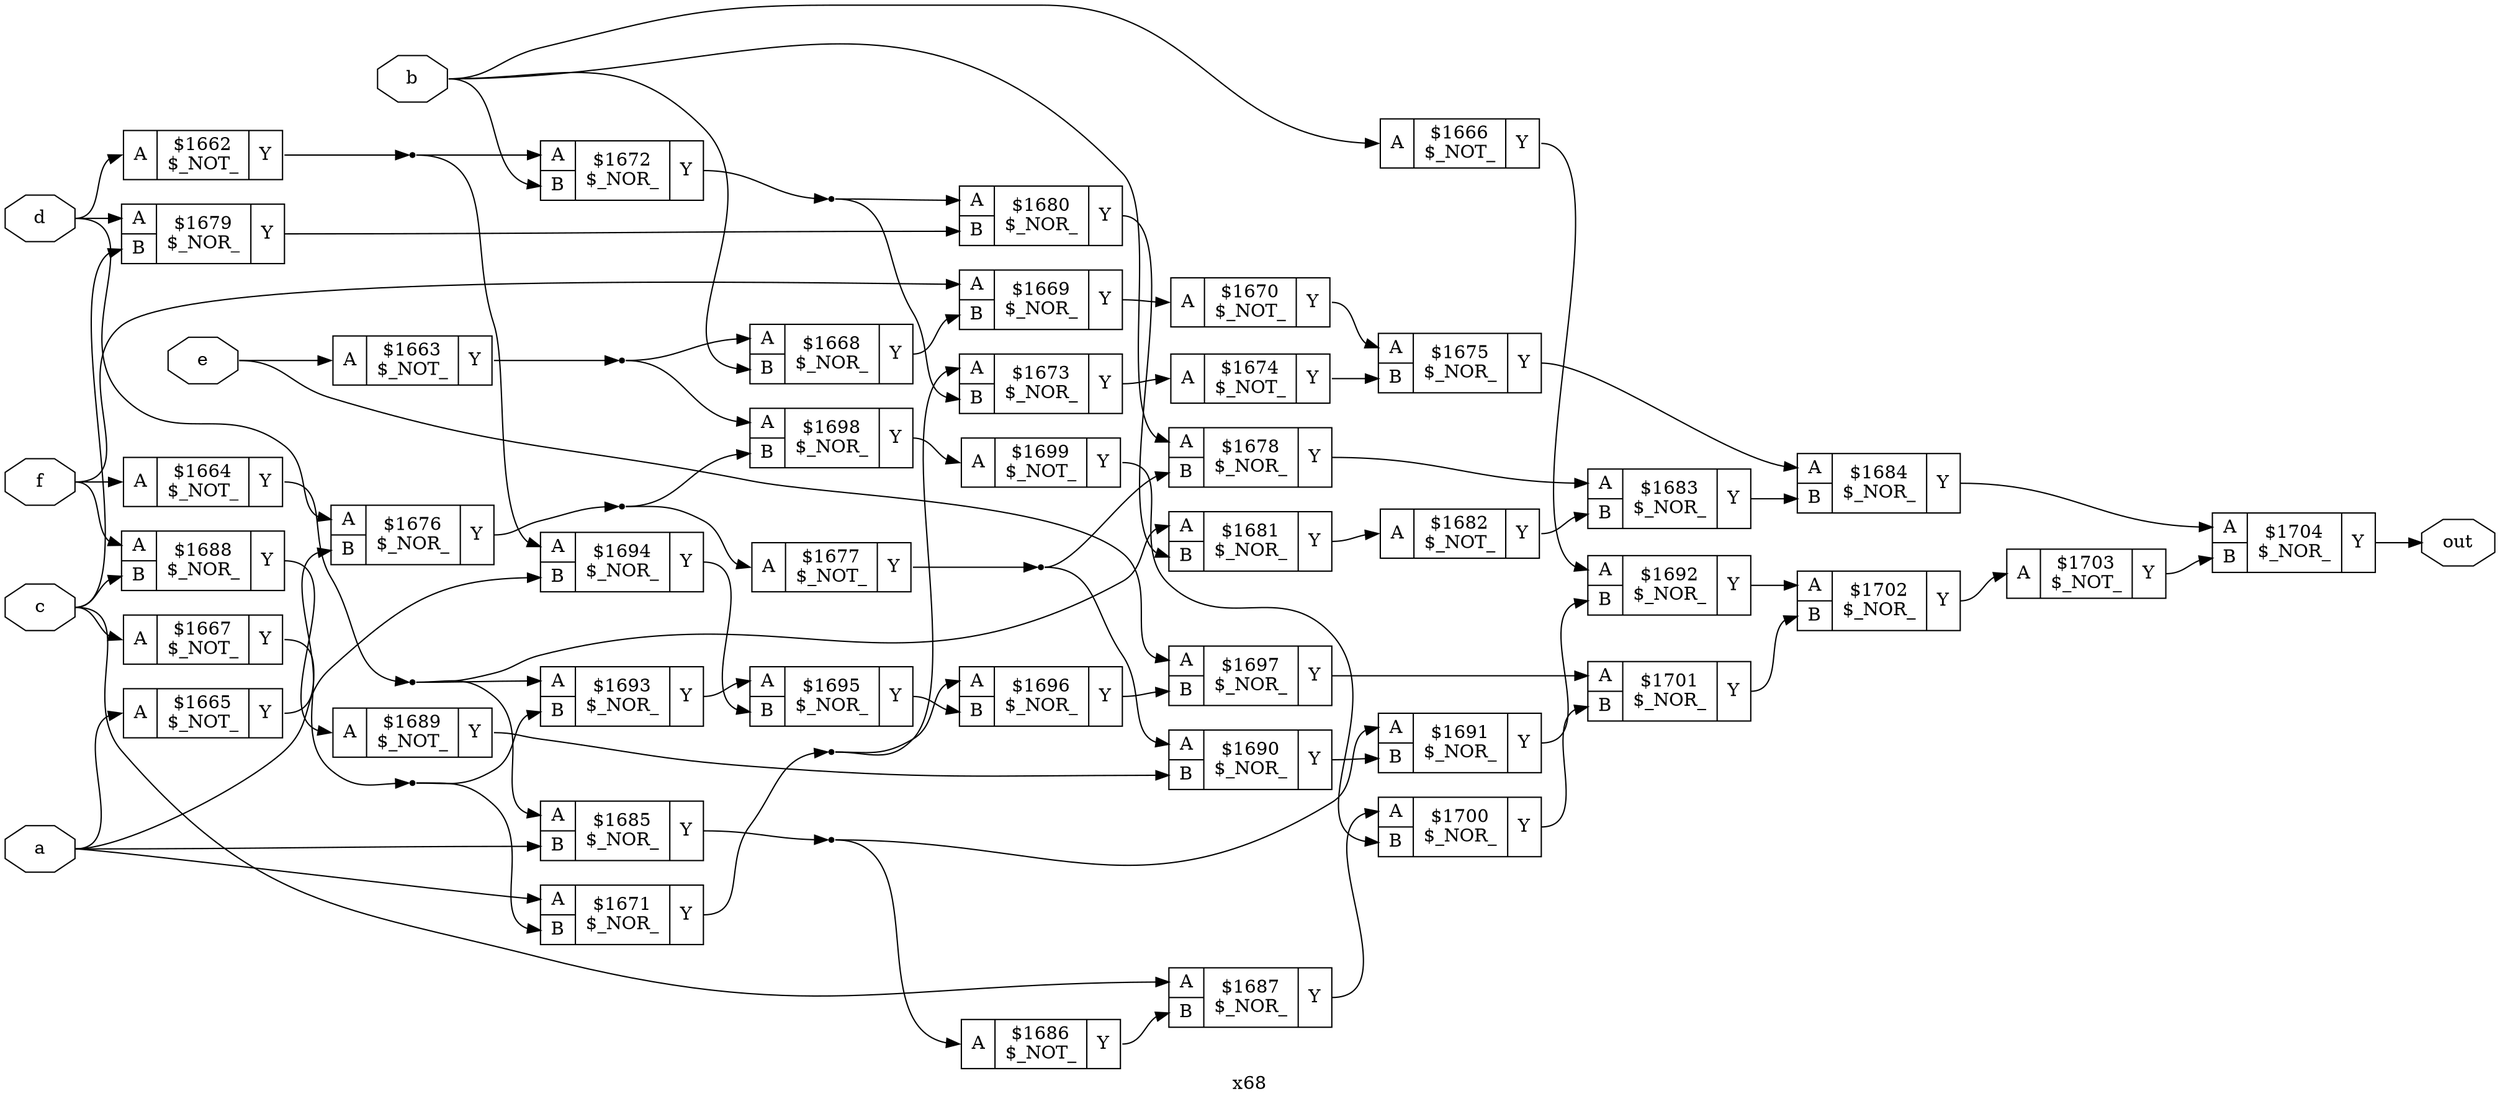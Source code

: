 digraph "x68" {
label="x68";
rankdir="LR";
remincross=true;
n43 [ shape=octagon, label="a", color="black", fontcolor="black" ];
n44 [ shape=octagon, label="b", color="black", fontcolor="black" ];
n45 [ shape=octagon, label="c", color="black", fontcolor="black" ];
n46 [ shape=octagon, label="d", color="black", fontcolor="black" ];
n47 [ shape=octagon, label="e", color="black", fontcolor="black" ];
n48 [ shape=octagon, label="f", color="black", fontcolor="black" ];
n49 [ shape=octagon, label="out", color="black", fontcolor="black" ];
c52 [ shape=record, label="{{<p50> A}|$1662\n$_NOT_|{<p51> Y}}" ];
c53 [ shape=record, label="{{<p50> A}|$1663\n$_NOT_|{<p51> Y}}" ];
c54 [ shape=record, label="{{<p50> A}|$1664\n$_NOT_|{<p51> Y}}" ];
c55 [ shape=record, label="{{<p50> A}|$1665\n$_NOT_|{<p51> Y}}" ];
c56 [ shape=record, label="{{<p50> A}|$1666\n$_NOT_|{<p51> Y}}" ];
c57 [ shape=record, label="{{<p50> A}|$1667\n$_NOT_|{<p51> Y}}" ];
c59 [ shape=record, label="{{<p50> A|<p58> B}|$1668\n$_NOR_|{<p51> Y}}" ];
c60 [ shape=record, label="{{<p50> A|<p58> B}|$1669\n$_NOR_|{<p51> Y}}" ];
c61 [ shape=record, label="{{<p50> A}|$1670\n$_NOT_|{<p51> Y}}" ];
c62 [ shape=record, label="{{<p50> A|<p58> B}|$1671\n$_NOR_|{<p51> Y}}" ];
c63 [ shape=record, label="{{<p50> A|<p58> B}|$1672\n$_NOR_|{<p51> Y}}" ];
c64 [ shape=record, label="{{<p50> A|<p58> B}|$1673\n$_NOR_|{<p51> Y}}" ];
c65 [ shape=record, label="{{<p50> A}|$1674\n$_NOT_|{<p51> Y}}" ];
c66 [ shape=record, label="{{<p50> A|<p58> B}|$1675\n$_NOR_|{<p51> Y}}" ];
c67 [ shape=record, label="{{<p50> A|<p58> B}|$1676\n$_NOR_|{<p51> Y}}" ];
c68 [ shape=record, label="{{<p50> A}|$1677\n$_NOT_|{<p51> Y}}" ];
c69 [ shape=record, label="{{<p50> A|<p58> B}|$1678\n$_NOR_|{<p51> Y}}" ];
c70 [ shape=record, label="{{<p50> A|<p58> B}|$1679\n$_NOR_|{<p51> Y}}" ];
c71 [ shape=record, label="{{<p50> A|<p58> B}|$1680\n$_NOR_|{<p51> Y}}" ];
c72 [ shape=record, label="{{<p50> A|<p58> B}|$1681\n$_NOR_|{<p51> Y}}" ];
c73 [ shape=record, label="{{<p50> A}|$1682\n$_NOT_|{<p51> Y}}" ];
c74 [ shape=record, label="{{<p50> A|<p58> B}|$1683\n$_NOR_|{<p51> Y}}" ];
c75 [ shape=record, label="{{<p50> A|<p58> B}|$1684\n$_NOR_|{<p51> Y}}" ];
c76 [ shape=record, label="{{<p50> A|<p58> B}|$1685\n$_NOR_|{<p51> Y}}" ];
c77 [ shape=record, label="{{<p50> A}|$1686\n$_NOT_|{<p51> Y}}" ];
c78 [ shape=record, label="{{<p50> A|<p58> B}|$1687\n$_NOR_|{<p51> Y}}" ];
c79 [ shape=record, label="{{<p50> A|<p58> B}|$1688\n$_NOR_|{<p51> Y}}" ];
c80 [ shape=record, label="{{<p50> A}|$1689\n$_NOT_|{<p51> Y}}" ];
c81 [ shape=record, label="{{<p50> A|<p58> B}|$1690\n$_NOR_|{<p51> Y}}" ];
c82 [ shape=record, label="{{<p50> A|<p58> B}|$1691\n$_NOR_|{<p51> Y}}" ];
c83 [ shape=record, label="{{<p50> A|<p58> B}|$1692\n$_NOR_|{<p51> Y}}" ];
c84 [ shape=record, label="{{<p50> A|<p58> B}|$1693\n$_NOR_|{<p51> Y}}" ];
c85 [ shape=record, label="{{<p50> A|<p58> B}|$1694\n$_NOR_|{<p51> Y}}" ];
c86 [ shape=record, label="{{<p50> A|<p58> B}|$1695\n$_NOR_|{<p51> Y}}" ];
c87 [ shape=record, label="{{<p50> A|<p58> B}|$1696\n$_NOR_|{<p51> Y}}" ];
c88 [ shape=record, label="{{<p50> A|<p58> B}|$1697\n$_NOR_|{<p51> Y}}" ];
c89 [ shape=record, label="{{<p50> A|<p58> B}|$1698\n$_NOR_|{<p51> Y}}" ];
c90 [ shape=record, label="{{<p50> A}|$1699\n$_NOT_|{<p51> Y}}" ];
c91 [ shape=record, label="{{<p50> A|<p58> B}|$1700\n$_NOR_|{<p51> Y}}" ];
c92 [ shape=record, label="{{<p50> A|<p58> B}|$1701\n$_NOR_|{<p51> Y}}" ];
c93 [ shape=record, label="{{<p50> A|<p58> B}|$1702\n$_NOR_|{<p51> Y}}" ];
c94 [ shape=record, label="{{<p50> A}|$1703\n$_NOT_|{<p51> Y}}" ];
c95 [ shape=record, label="{{<p50> A|<p58> B}|$1704\n$_NOR_|{<p51> Y}}" ];
n1 [ shape=point ];
c54:p51:e -> n1:w [color="black", label=""];
n1:e -> c72:p50:w [color="black", label=""];
n1:e -> c76:p50:w [color="black", label=""];
n1:e -> c84:p50:w [color="black", label=""];
c64:p51:e -> c65:p50:w [color="black", label=""];
c65:p51:e -> c66:p58:w [color="black", label=""];
c66:p51:e -> c75:p50:w [color="black", label=""];
n13 [ shape=point ];
c67:p51:e -> n13:w [color="black", label=""];
n13:e -> c68:p50:w [color="black", label=""];
n13:e -> c89:p58:w [color="black", label=""];
n14 [ shape=point ];
c68:p51:e -> n14:w [color="black", label=""];
n14:e -> c69:p58:w [color="black", label=""];
n14:e -> c81:p50:w [color="black", label=""];
c69:p51:e -> c74:p50:w [color="black", label=""];
c70:p51:e -> c71:p58:w [color="black", label=""];
c71:p51:e -> c72:p58:w [color="black", label=""];
c72:p51:e -> c73:p50:w [color="black", label=""];
c73:p51:e -> c74:p58:w [color="black", label=""];
c55:p51:e -> c67:p58:w [color="black", label=""];
c74:p51:e -> c75:p58:w [color="black", label=""];
c75:p51:e -> c95:p50:w [color="black", label=""];
n22 [ shape=point ];
c76:p51:e -> n22:w [color="black", label=""];
n22:e -> c77:p50:w [color="black", label=""];
n22:e -> c82:p50:w [color="black", label=""];
c77:p51:e -> c78:p58:w [color="black", label=""];
c78:p51:e -> c91:p50:w [color="black", label=""];
c79:p51:e -> c80:p50:w [color="black", label=""];
c80:p51:e -> c81:p58:w [color="black", label=""];
c81:p51:e -> c82:p58:w [color="black", label=""];
c82:p51:e -> c83:p58:w [color="black", label=""];
c83:p51:e -> c93:p50:w [color="black", label=""];
c56:p51:e -> c83:p50:w [color="black", label=""];
c84:p51:e -> c86:p50:w [color="black", label=""];
c85:p51:e -> c86:p58:w [color="black", label=""];
c86:p51:e -> c87:p58:w [color="black", label=""];
c87:p51:e -> c88:p58:w [color="black", label=""];
c88:p51:e -> c92:p50:w [color="black", label=""];
c89:p51:e -> c90:p50:w [color="black", label=""];
c90:p51:e -> c91:p58:w [color="black", label=""];
c91:p51:e -> c92:p58:w [color="black", label=""];
c92:p51:e -> c93:p58:w [color="black", label=""];
c93:p51:e -> c94:p50:w [color="black", label=""];
n4 [ shape=point ];
c57:p51:e -> n4:w [color="black", label=""];
n4:e -> c62:p58:w [color="black", label=""];
n4:e -> c84:p58:w [color="black", label=""];
c94:p51:e -> c95:p58:w [color="black", label=""];
n41 [ shape=point ];
c52:p51:e -> n41:w [color="black", label=""];
n41:e -> c63:p50:w [color="black", label=""];
n41:e -> c85:p50:w [color="black", label=""];
n42 [ shape=point ];
c53:p51:e -> n42:w [color="black", label=""];
n42:e -> c59:p50:w [color="black", label=""];
n42:e -> c89:p50:w [color="black", label=""];
n43:e -> c55:p50:w [color="black", label=""];
n43:e -> c62:p50:w [color="black", label=""];
n43:e -> c76:p58:w [color="black", label=""];
n43:e -> c85:p58:w [color="black", label=""];
n44:e -> c56:p50:w [color="black", label=""];
n44:e -> c59:p58:w [color="black", label=""];
n44:e -> c63:p58:w [color="black", label=""];
n44:e -> c69:p50:w [color="black", label=""];
n45:e -> c57:p50:w [color="black", label=""];
n45:e -> c70:p58:w [color="black", label=""];
n45:e -> c78:p50:w [color="black", label=""];
n45:e -> c79:p58:w [color="black", label=""];
n46:e -> c52:p50:w [color="black", label=""];
n46:e -> c67:p50:w [color="black", label=""];
n46:e -> c70:p50:w [color="black", label=""];
n47:e -> c53:p50:w [color="black", label=""];
n47:e -> c88:p50:w [color="black", label=""];
n48:e -> c54:p50:w [color="black", label=""];
n48:e -> c60:p50:w [color="black", label=""];
n48:e -> c79:p50:w [color="black", label=""];
c95:p51:e -> n49:w [color="black", label=""];
c59:p51:e -> c60:p58:w [color="black", label=""];
c60:p51:e -> c61:p50:w [color="black", label=""];
c61:p51:e -> c66:p50:w [color="black", label=""];
n8 [ shape=point ];
c62:p51:e -> n8:w [color="black", label=""];
n8:e -> c64:p50:w [color="black", label=""];
n8:e -> c87:p50:w [color="black", label=""];
n9 [ shape=point ];
c63:p51:e -> n9:w [color="black", label=""];
n9:e -> c64:p58:w [color="black", label=""];
n9:e -> c71:p50:w [color="black", label=""];
}
